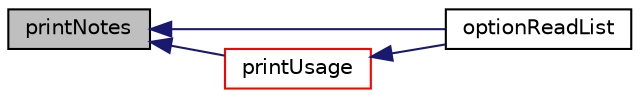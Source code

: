 digraph "printNotes"
{
  bgcolor="transparent";
  edge [fontname="Helvetica",fontsize="10",labelfontname="Helvetica",labelfontsize="10"];
  node [fontname="Helvetica",fontsize="10",shape=record];
  rankdir="LR";
  Node2281 [label="printNotes",height=0.2,width=0.4,color="black", fillcolor="grey75", style="filled", fontcolor="black"];
  Node2281 -> Node2282 [dir="back",color="midnightblue",fontsize="10",style="solid",fontname="Helvetica"];
  Node2282 [label="optionReadList",height=0.2,width=0.4,color="black",URL="$a27769.html#a95822c10f836f8defd7564c15a591602",tooltip="Read a List of values from the named option. "];
  Node2281 -> Node2283 [dir="back",color="midnightblue",fontsize="10",style="solid",fontname="Helvetica"];
  Node2283 [label="printUsage",height=0.2,width=0.4,color="red",URL="$a27769.html#ae611c00639ead5776f4e982bbfd65ba5",tooltip="Print usage. "];
  Node2283 -> Node2282 [dir="back",color="midnightblue",fontsize="10",style="solid",fontname="Helvetica"];
}
